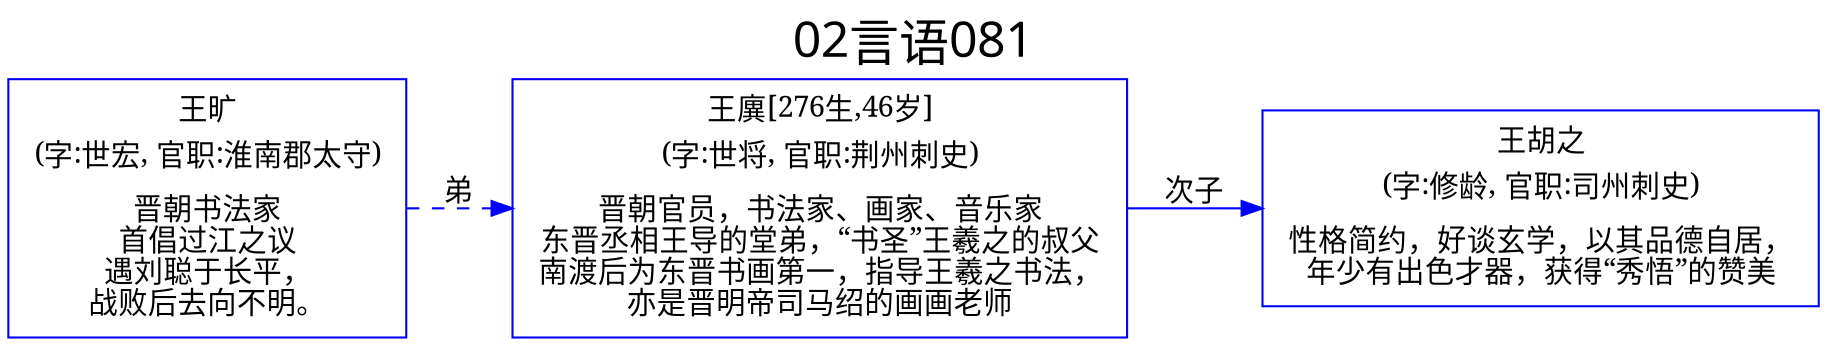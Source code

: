 
digraph
{
	rankdir = "LR";
	ranksep = 0.5;
	label = "02言语081";
	labelloc = "t";
	fontsize = "24";
	fontname = "SimHei";

	graph [style="filled", color="lightgrey"];
	node [fontname="SimSun"];
	edge [fontname="SimSun"];

	王廙 [shape="box", color="blue", label=<<table border="0" cellborder="0"><tr><td>王廙[276生,46岁]</td></tr><tr><td>(字:世将, 官职:荆州刺史)</td></tr><tr><td></td></tr><tr><td>晋朝官员，书法家、画家、音乐家<br/>东晋丞相王导的堂弟，“书圣”王羲之的叔父<br/>南渡后为东晋书画第一，指导王羲之书法，<br/>亦是晋明帝司马绍的画画老师<br/></td></tr></table>>];
	王胡之 [shape="box", color="blue", label=<<table border="0" cellborder="0"><tr><td>王胡之</td></tr><tr><td>(字:修龄, 官职:司州刺史)</td></tr><tr><td></td></tr><tr><td>性格简约，好谈玄学，以其品德自居，<br/>年少有出色才器，获得“秀悟”的赞美<br/></td></tr></table>>];
	王旷 [shape="box", color="blue", label=<<table border="0" cellborder="0"><tr><td>王旷</td></tr><tr><td>(字:世宏, 官职:淮南郡太守)</td></tr><tr><td></td></tr><tr><td>晋朝书法家<br/>首倡过江之议<br/>遇刘聪于长平，<br/>战败后去向不明。<br/></td></tr></table>>];

	王旷 -> 王廙 [label="弟", style=dashed, color="blue"];
	王廙 -> 王胡之 [label="次子", style=solid, color="blue"];


}
